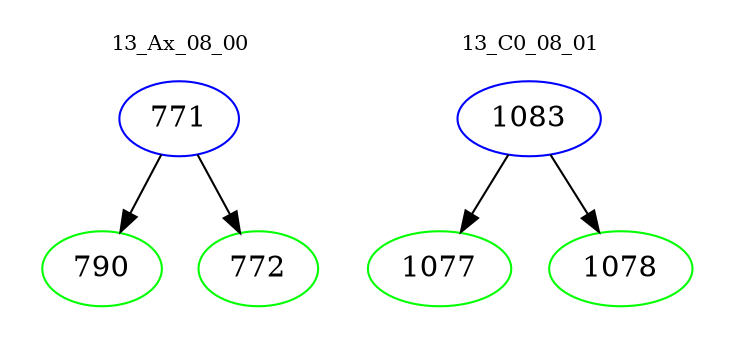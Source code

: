 digraph{
subgraph cluster_0 {
color = white
label = "13_Ax_08_00";
fontsize=10;
T0_771 [label="771", color="blue"]
T0_771 -> T0_790 [color="black"]
T0_790 [label="790", color="green"]
T0_771 -> T0_772 [color="black"]
T0_772 [label="772", color="green"]
}
subgraph cluster_1 {
color = white
label = "13_C0_08_01";
fontsize=10;
T1_1083 [label="1083", color="blue"]
T1_1083 -> T1_1077 [color="black"]
T1_1077 [label="1077", color="green"]
T1_1083 -> T1_1078 [color="black"]
T1_1078 [label="1078", color="green"]
}
}
